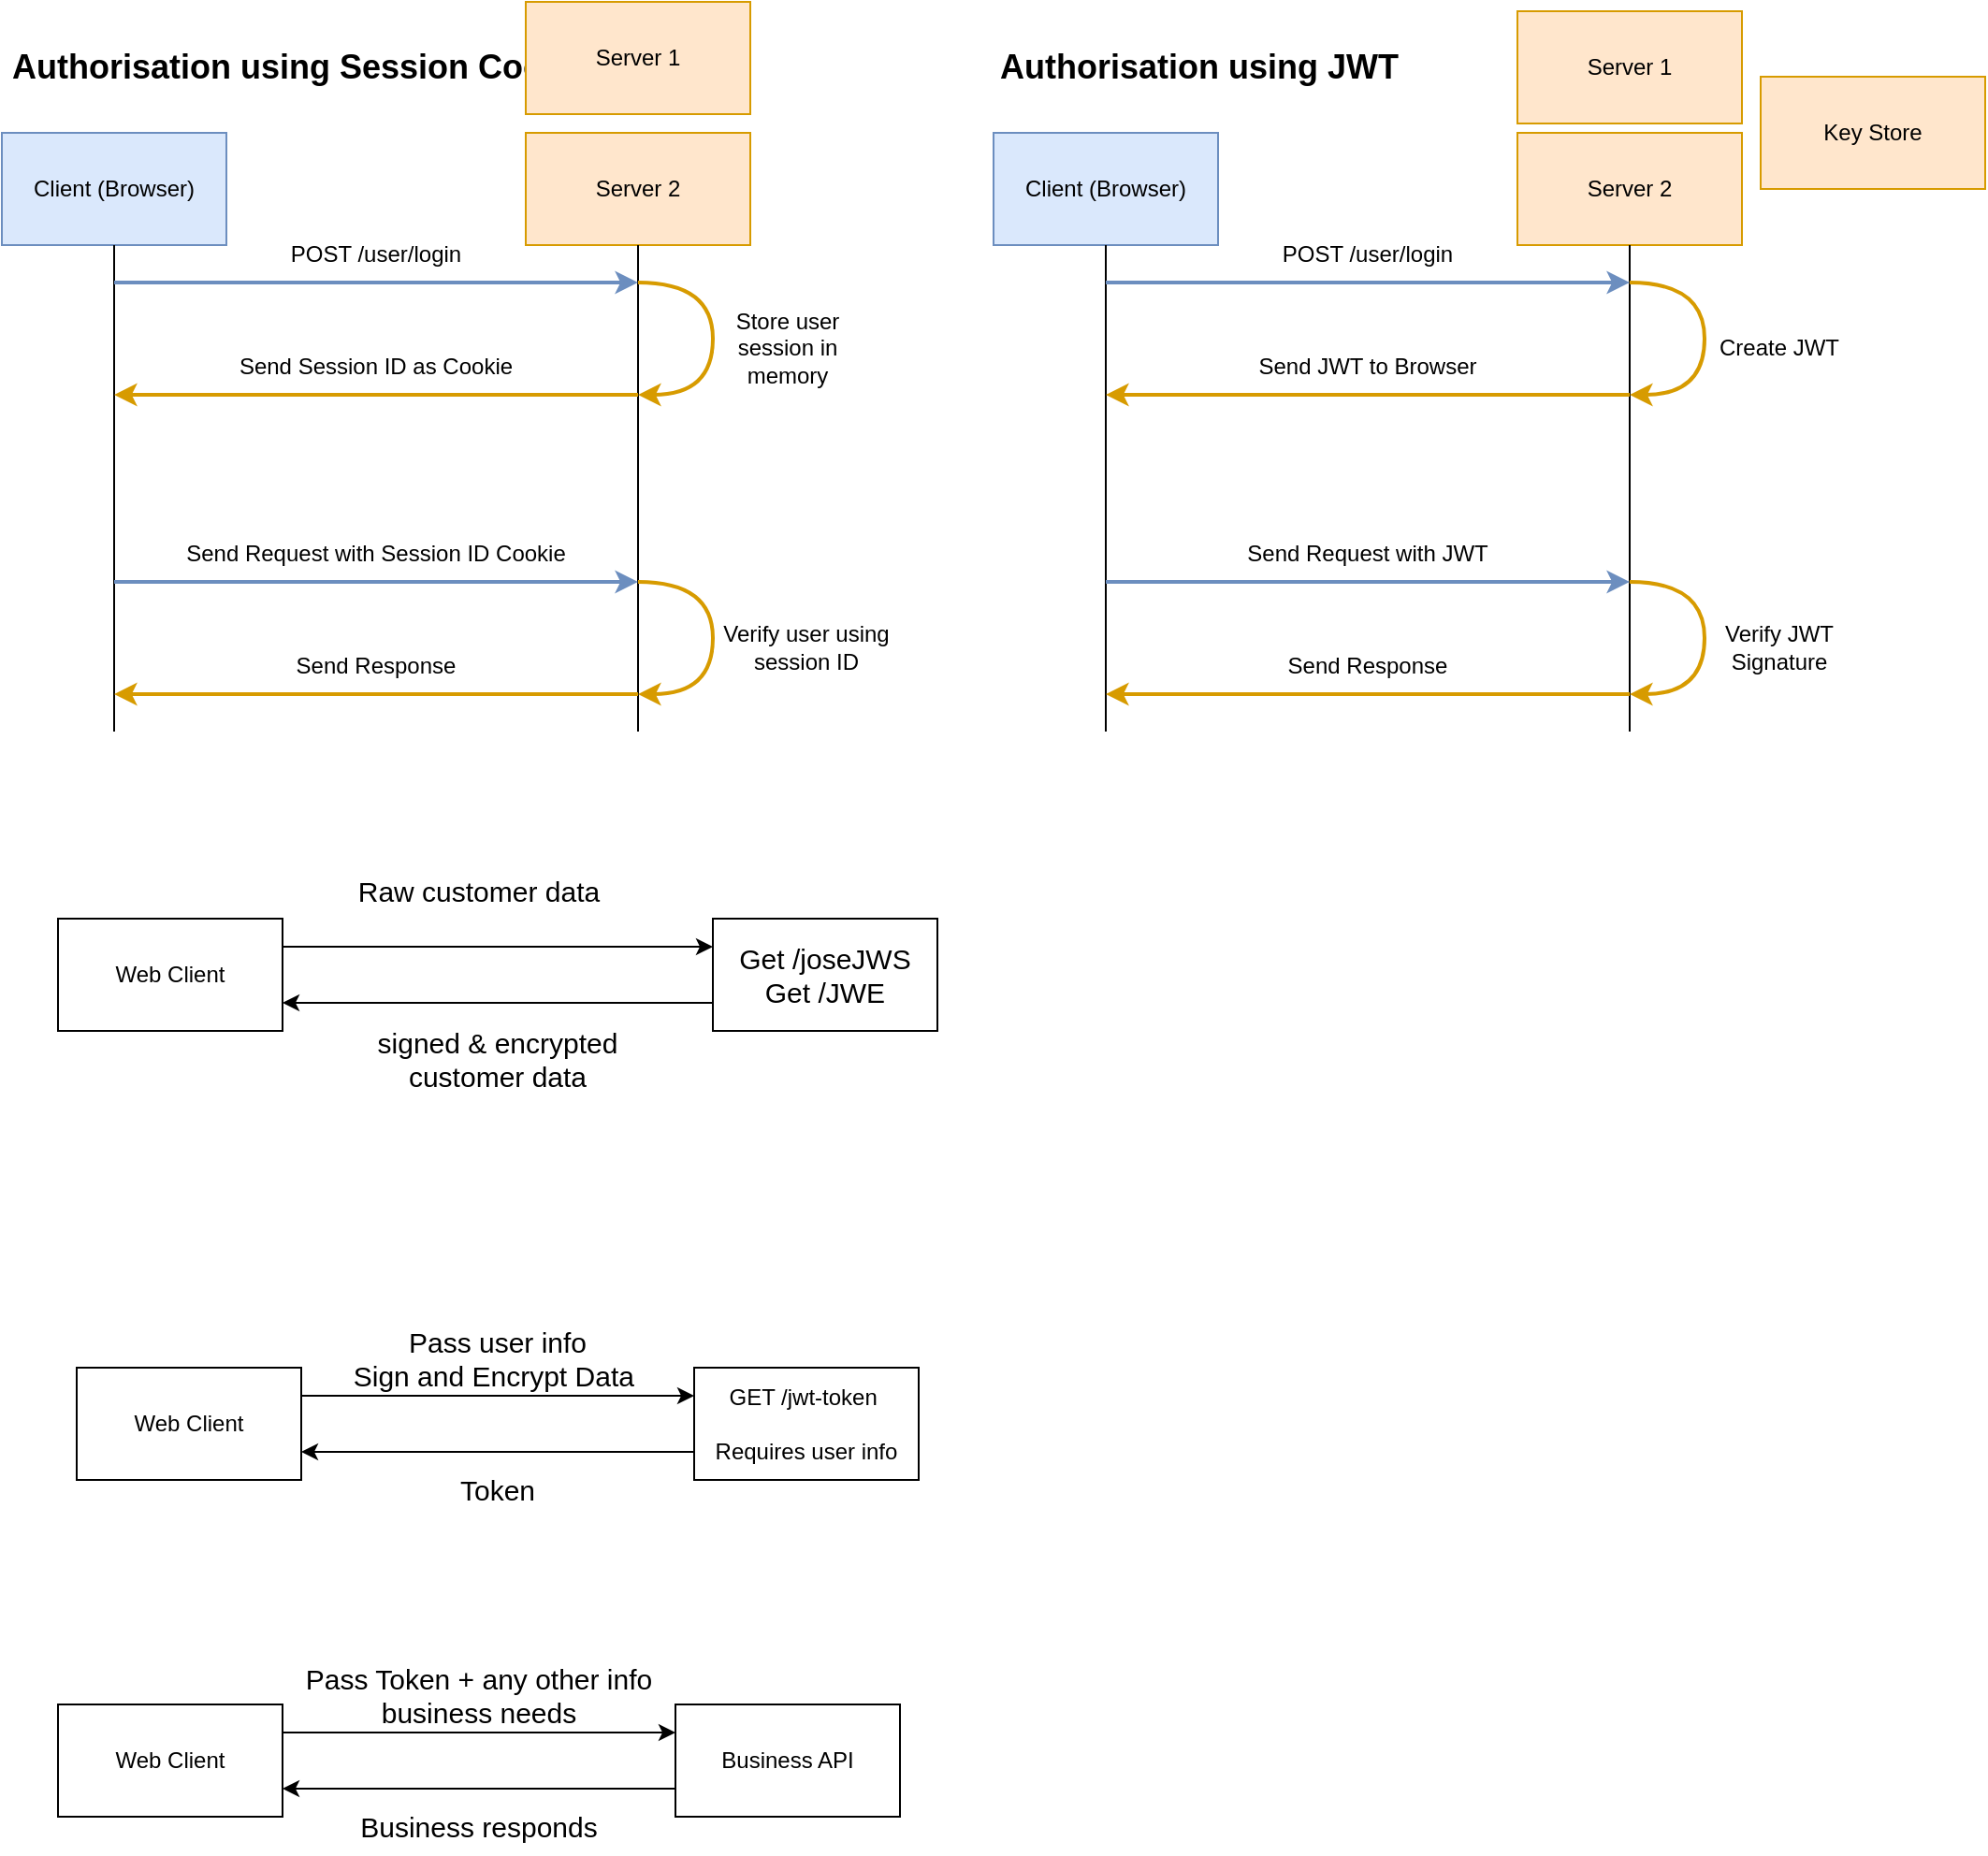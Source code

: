 <mxfile version="16.5.5" type="github">
  <diagram id="XKyUJ3QxMUb8FwtjVgMd" name="Page-1">
    <mxGraphModel dx="687" dy="582" grid="1" gridSize="10" guides="1" tooltips="1" connect="1" arrows="1" fold="1" page="1" pageScale="1" pageWidth="827" pageHeight="1169" math="0" shadow="0">
      <root>
        <mxCell id="0" />
        <mxCell id="1" parent="0" />
        <mxCell id="D5oGQ2Y8TzflO-PWu_69-1" value="Client (Browser)" style="rounded=0;whiteSpace=wrap;html=1;fillColor=#dae8fc;strokeColor=#6c8ebf;" parent="1" vertex="1">
          <mxGeometry x="180" y="120" width="120" height="60" as="geometry" />
        </mxCell>
        <mxCell id="D5oGQ2Y8TzflO-PWu_69-2" value="Server 2" style="rounded=0;whiteSpace=wrap;html=1;fillColor=#ffe6cc;strokeColor=#d79b00;" parent="1" vertex="1">
          <mxGeometry x="460" y="120" width="120" height="60" as="geometry" />
        </mxCell>
        <mxCell id="D5oGQ2Y8TzflO-PWu_69-3" value="" style="endArrow=none;html=1;rounded=0;entryX=0.5;entryY=1;entryDx=0;entryDy=0;" parent="1" target="D5oGQ2Y8TzflO-PWu_69-1" edge="1">
          <mxGeometry width="50" height="50" relative="1" as="geometry">
            <mxPoint x="240" y="440" as="sourcePoint" />
            <mxPoint x="510" y="370" as="targetPoint" />
          </mxGeometry>
        </mxCell>
        <mxCell id="D5oGQ2Y8TzflO-PWu_69-4" value="" style="endArrow=none;html=1;rounded=0;entryX=0.5;entryY=1;entryDx=0;entryDy=0;" parent="1" target="D5oGQ2Y8TzflO-PWu_69-2" edge="1">
          <mxGeometry width="50" height="50" relative="1" as="geometry">
            <mxPoint x="520" y="440" as="sourcePoint" />
            <mxPoint x="340" y="370" as="targetPoint" />
          </mxGeometry>
        </mxCell>
        <mxCell id="D5oGQ2Y8TzflO-PWu_69-5" value="" style="endArrow=classic;html=1;rounded=0;fillColor=#dae8fc;strokeColor=#6c8ebf;strokeWidth=2;" parent="1" edge="1">
          <mxGeometry width="50" height="50" relative="1" as="geometry">
            <mxPoint x="240" y="200" as="sourcePoint" />
            <mxPoint x="520" y="200" as="targetPoint" />
          </mxGeometry>
        </mxCell>
        <mxCell id="D5oGQ2Y8TzflO-PWu_69-6" value="" style="curved=1;endArrow=classic;html=1;rounded=0;strokeWidth=2;fillColor=#ffe6cc;strokeColor=#d79b00;" parent="1" edge="1">
          <mxGeometry width="50" height="50" relative="1" as="geometry">
            <mxPoint x="520" y="200" as="sourcePoint" />
            <mxPoint x="520" y="260" as="targetPoint" />
            <Array as="points">
              <mxPoint x="560" y="200" />
              <mxPoint x="560" y="260" />
            </Array>
          </mxGeometry>
        </mxCell>
        <mxCell id="D5oGQ2Y8TzflO-PWu_69-7" value="POST /user/login" style="text;html=1;strokeColor=none;fillColor=none;align=center;verticalAlign=middle;whiteSpace=wrap;rounded=0;" parent="1" vertex="1">
          <mxGeometry x="310" y="170" width="140" height="30" as="geometry" />
        </mxCell>
        <mxCell id="D5oGQ2Y8TzflO-PWu_69-8" value="" style="endArrow=classic;html=1;rounded=0;strokeWidth=2;fillColor=#ffe6cc;strokeColor=#d79b00;" parent="1" edge="1">
          <mxGeometry width="50" height="50" relative="1" as="geometry">
            <mxPoint x="520" y="260" as="sourcePoint" />
            <mxPoint x="240" y="260" as="targetPoint" />
          </mxGeometry>
        </mxCell>
        <mxCell id="D5oGQ2Y8TzflO-PWu_69-9" value="Send Session ID as Cookie" style="text;html=1;strokeColor=none;fillColor=none;align=center;verticalAlign=middle;whiteSpace=wrap;rounded=0;" parent="1" vertex="1">
          <mxGeometry x="305" y="230" width="150" height="30" as="geometry" />
        </mxCell>
        <mxCell id="D5oGQ2Y8TzflO-PWu_69-11" value="" style="endArrow=classic;html=1;rounded=0;strokeWidth=2;fillColor=#dae8fc;strokeColor=#6c8ebf;" parent="1" edge="1">
          <mxGeometry width="50" height="50" relative="1" as="geometry">
            <mxPoint x="240" y="360" as="sourcePoint" />
            <mxPoint x="520" y="360" as="targetPoint" />
          </mxGeometry>
        </mxCell>
        <mxCell id="D5oGQ2Y8TzflO-PWu_69-12" value="Send Request with Session ID Cookie" style="text;html=1;strokeColor=none;fillColor=none;align=center;verticalAlign=middle;whiteSpace=wrap;rounded=0;" parent="1" vertex="1">
          <mxGeometry x="275" y="330" width="210" height="30" as="geometry" />
        </mxCell>
        <mxCell id="D5oGQ2Y8TzflO-PWu_69-14" value="" style="endArrow=classic;html=1;rounded=0;strokeWidth=2;fillColor=#ffe6cc;strokeColor=#d79b00;" parent="1" edge="1">
          <mxGeometry width="50" height="50" relative="1" as="geometry">
            <mxPoint x="520" y="420" as="sourcePoint" />
            <mxPoint x="240" y="420" as="targetPoint" />
          </mxGeometry>
        </mxCell>
        <mxCell id="D5oGQ2Y8TzflO-PWu_69-15" value="" style="curved=1;endArrow=classic;html=1;rounded=0;strokeWidth=2;fillColor=#ffe6cc;strokeColor=#d79b00;" parent="1" edge="1">
          <mxGeometry width="50" height="50" relative="1" as="geometry">
            <mxPoint x="520" y="360" as="sourcePoint" />
            <mxPoint x="520" y="420" as="targetPoint" />
            <Array as="points">
              <mxPoint x="560" y="360" />
              <mxPoint x="560" y="420" />
            </Array>
          </mxGeometry>
        </mxCell>
        <mxCell id="D5oGQ2Y8TzflO-PWu_69-16" value="Store user session in memory" style="text;html=1;strokeColor=none;fillColor=none;align=center;verticalAlign=middle;whiteSpace=wrap;rounded=0;" parent="1" vertex="1">
          <mxGeometry x="550" y="210" width="100" height="50" as="geometry" />
        </mxCell>
        <mxCell id="D5oGQ2Y8TzflO-PWu_69-17" value="Verify user using session ID" style="text;html=1;strokeColor=none;fillColor=none;align=center;verticalAlign=middle;whiteSpace=wrap;rounded=0;" parent="1" vertex="1">
          <mxGeometry x="560" y="370" width="100" height="50" as="geometry" />
        </mxCell>
        <mxCell id="D5oGQ2Y8TzflO-PWu_69-18" value="Send Response" style="text;html=1;strokeColor=none;fillColor=none;align=center;verticalAlign=middle;whiteSpace=wrap;rounded=0;" parent="1" vertex="1">
          <mxGeometry x="330" y="390" width="100" height="30" as="geometry" />
        </mxCell>
        <mxCell id="o8beGaKQ4zptSg7oc7rf-1" value="Client (Browser)" style="rounded=0;whiteSpace=wrap;html=1;fillColor=#dae8fc;strokeColor=#6c8ebf;" parent="1" vertex="1">
          <mxGeometry x="710" y="120" width="120" height="60" as="geometry" />
        </mxCell>
        <mxCell id="o8beGaKQ4zptSg7oc7rf-2" value="Server 2" style="rounded=0;whiteSpace=wrap;html=1;fillColor=#ffe6cc;strokeColor=#d79b00;" parent="1" vertex="1">
          <mxGeometry x="990" y="120" width="120" height="60" as="geometry" />
        </mxCell>
        <mxCell id="o8beGaKQ4zptSg7oc7rf-3" value="" style="endArrow=none;html=1;rounded=0;entryX=0.5;entryY=1;entryDx=0;entryDy=0;" parent="1" target="o8beGaKQ4zptSg7oc7rf-1" edge="1">
          <mxGeometry width="50" height="50" relative="1" as="geometry">
            <mxPoint x="770" y="440" as="sourcePoint" />
            <mxPoint x="1040" y="370" as="targetPoint" />
          </mxGeometry>
        </mxCell>
        <mxCell id="o8beGaKQ4zptSg7oc7rf-4" value="" style="endArrow=none;html=1;rounded=0;entryX=0.5;entryY=1;entryDx=0;entryDy=0;" parent="1" target="o8beGaKQ4zptSg7oc7rf-2" edge="1">
          <mxGeometry width="50" height="50" relative="1" as="geometry">
            <mxPoint x="1050" y="440" as="sourcePoint" />
            <mxPoint x="870" y="370" as="targetPoint" />
          </mxGeometry>
        </mxCell>
        <mxCell id="o8beGaKQ4zptSg7oc7rf-5" value="" style="endArrow=classic;html=1;rounded=0;fillColor=#dae8fc;strokeColor=#6c8ebf;strokeWidth=2;" parent="1" edge="1">
          <mxGeometry width="50" height="50" relative="1" as="geometry">
            <mxPoint x="770" y="200" as="sourcePoint" />
            <mxPoint x="1050" y="200" as="targetPoint" />
          </mxGeometry>
        </mxCell>
        <mxCell id="o8beGaKQ4zptSg7oc7rf-6" value="" style="curved=1;endArrow=classic;html=1;rounded=0;strokeWidth=2;fillColor=#ffe6cc;strokeColor=#d79b00;" parent="1" edge="1">
          <mxGeometry width="50" height="50" relative="1" as="geometry">
            <mxPoint x="1050" y="200" as="sourcePoint" />
            <mxPoint x="1050" y="260" as="targetPoint" />
            <Array as="points">
              <mxPoint x="1090" y="200" />
              <mxPoint x="1090" y="260" />
            </Array>
          </mxGeometry>
        </mxCell>
        <mxCell id="o8beGaKQ4zptSg7oc7rf-7" value="POST /user/login" style="text;html=1;strokeColor=none;fillColor=none;align=center;verticalAlign=middle;whiteSpace=wrap;rounded=0;" parent="1" vertex="1">
          <mxGeometry x="840" y="170" width="140" height="30" as="geometry" />
        </mxCell>
        <mxCell id="o8beGaKQ4zptSg7oc7rf-8" value="" style="endArrow=classic;html=1;rounded=0;strokeWidth=2;fillColor=#ffe6cc;strokeColor=#d79b00;" parent="1" edge="1">
          <mxGeometry width="50" height="50" relative="1" as="geometry">
            <mxPoint x="1050" y="260" as="sourcePoint" />
            <mxPoint x="770" y="260" as="targetPoint" />
          </mxGeometry>
        </mxCell>
        <mxCell id="o8beGaKQ4zptSg7oc7rf-9" value="Send JWT to Browser" style="text;html=1;strokeColor=none;fillColor=none;align=center;verticalAlign=middle;whiteSpace=wrap;rounded=0;" parent="1" vertex="1">
          <mxGeometry x="835" y="230" width="150" height="30" as="geometry" />
        </mxCell>
        <mxCell id="o8beGaKQ4zptSg7oc7rf-10" value="" style="endArrow=classic;html=1;rounded=0;strokeWidth=2;fillColor=#dae8fc;strokeColor=#6c8ebf;" parent="1" edge="1">
          <mxGeometry width="50" height="50" relative="1" as="geometry">
            <mxPoint x="770" y="360" as="sourcePoint" />
            <mxPoint x="1050" y="360" as="targetPoint" />
          </mxGeometry>
        </mxCell>
        <mxCell id="o8beGaKQ4zptSg7oc7rf-11" value="Send Request with JWT" style="text;html=1;strokeColor=none;fillColor=none;align=center;verticalAlign=middle;whiteSpace=wrap;rounded=0;" parent="1" vertex="1">
          <mxGeometry x="805" y="330" width="210" height="30" as="geometry" />
        </mxCell>
        <mxCell id="o8beGaKQ4zptSg7oc7rf-12" value="" style="endArrow=classic;html=1;rounded=0;strokeWidth=2;fillColor=#ffe6cc;strokeColor=#d79b00;" parent="1" edge="1">
          <mxGeometry width="50" height="50" relative="1" as="geometry">
            <mxPoint x="1050" y="420" as="sourcePoint" />
            <mxPoint x="770" y="420" as="targetPoint" />
          </mxGeometry>
        </mxCell>
        <mxCell id="o8beGaKQ4zptSg7oc7rf-13" value="" style="curved=1;endArrow=classic;html=1;rounded=0;strokeWidth=2;fillColor=#ffe6cc;strokeColor=#d79b00;" parent="1" edge="1">
          <mxGeometry width="50" height="50" relative="1" as="geometry">
            <mxPoint x="1050" y="360" as="sourcePoint" />
            <mxPoint x="1050" y="420" as="targetPoint" />
            <Array as="points">
              <mxPoint x="1090" y="360" />
              <mxPoint x="1090" y="420" />
            </Array>
          </mxGeometry>
        </mxCell>
        <mxCell id="o8beGaKQ4zptSg7oc7rf-14" value="Create JWT" style="text;html=1;strokeColor=none;fillColor=none;align=center;verticalAlign=middle;whiteSpace=wrap;rounded=0;" parent="1" vertex="1">
          <mxGeometry x="1080" y="210" width="100" height="50" as="geometry" />
        </mxCell>
        <mxCell id="o8beGaKQ4zptSg7oc7rf-15" value="Verify JWT Signature" style="text;html=1;strokeColor=none;fillColor=none;align=center;verticalAlign=middle;whiteSpace=wrap;rounded=0;" parent="1" vertex="1">
          <mxGeometry x="1080" y="370" width="100" height="50" as="geometry" />
        </mxCell>
        <mxCell id="o8beGaKQ4zptSg7oc7rf-16" value="Send Response" style="text;html=1;strokeColor=none;fillColor=none;align=center;verticalAlign=middle;whiteSpace=wrap;rounded=0;" parent="1" vertex="1">
          <mxGeometry x="860" y="390" width="100" height="30" as="geometry" />
        </mxCell>
        <mxCell id="o8beGaKQ4zptSg7oc7rf-17" value="&lt;b&gt;&lt;font style=&quot;font-size: 18px&quot;&gt;Authorisation using Session Cookie&lt;/font&gt;&lt;/b&gt;" style="text;html=1;strokeColor=none;fillColor=none;align=center;verticalAlign=middle;whiteSpace=wrap;rounded=0;" parent="1" vertex="1">
          <mxGeometry x="180" y="70" width="320" height="30" as="geometry" />
        </mxCell>
        <mxCell id="o8beGaKQ4zptSg7oc7rf-18" value="&lt;b&gt;&lt;font style=&quot;font-size: 18px&quot;&gt;Authorisation using JWT&lt;/font&gt;&lt;/b&gt;" style="text;html=1;strokeColor=none;fillColor=none;align=center;verticalAlign=middle;whiteSpace=wrap;rounded=0;" parent="1" vertex="1">
          <mxGeometry x="710" y="70" width="220" height="30" as="geometry" />
        </mxCell>
        <mxCell id="o8beGaKQ4zptSg7oc7rf-20" value="Server 1" style="rounded=0;whiteSpace=wrap;html=1;fillColor=#ffe6cc;strokeColor=#d79b00;" parent="1" vertex="1">
          <mxGeometry x="990" y="55" width="120" height="60" as="geometry" />
        </mxCell>
        <mxCell id="o8beGaKQ4zptSg7oc7rf-21" value="Server 1" style="rounded=0;whiteSpace=wrap;html=1;fillColor=#ffe6cc;strokeColor=#d79b00;" parent="1" vertex="1">
          <mxGeometry x="460" y="50" width="120" height="60" as="geometry" />
        </mxCell>
        <mxCell id="o8beGaKQ4zptSg7oc7rf-22" value="Key Store" style="rounded=0;whiteSpace=wrap;html=1;fillColor=#ffe6cc;strokeColor=#d79b00;" parent="1" vertex="1">
          <mxGeometry x="1120" y="90" width="120" height="60" as="geometry" />
        </mxCell>
        <mxCell id="XfJzxdAHTSkt6kssH9MW-1" value="GET /jwt-token&amp;nbsp;&lt;br&gt;&lt;br&gt;Requires user info" style="rounded=0;whiteSpace=wrap;html=1;" vertex="1" parent="1">
          <mxGeometry x="550" y="780" width="120" height="60" as="geometry" />
        </mxCell>
        <mxCell id="XfJzxdAHTSkt6kssH9MW-2" value="Web Client" style="rounded=0;whiteSpace=wrap;html=1;" vertex="1" parent="1">
          <mxGeometry x="220" y="780" width="120" height="60" as="geometry" />
        </mxCell>
        <mxCell id="XfJzxdAHTSkt6kssH9MW-3" value="" style="endArrow=classic;html=1;rounded=0;exitX=1;exitY=0.25;exitDx=0;exitDy=0;entryX=0;entryY=0.25;entryDx=0;entryDy=0;" edge="1" parent="1" source="XfJzxdAHTSkt6kssH9MW-2" target="XfJzxdAHTSkt6kssH9MW-1">
          <mxGeometry width="50" height="50" relative="1" as="geometry">
            <mxPoint x="470" y="940" as="sourcePoint" />
            <mxPoint x="520" y="890" as="targetPoint" />
          </mxGeometry>
        </mxCell>
        <mxCell id="XfJzxdAHTSkt6kssH9MW-4" value="" style="endArrow=classic;html=1;rounded=0;entryX=1;entryY=0.75;entryDx=0;entryDy=0;exitX=0;exitY=0.75;exitDx=0;exitDy=0;" edge="1" parent="1" source="XfJzxdAHTSkt6kssH9MW-1" target="XfJzxdAHTSkt6kssH9MW-2">
          <mxGeometry width="50" height="50" relative="1" as="geometry">
            <mxPoint x="470" y="940" as="sourcePoint" />
            <mxPoint x="520" y="890" as="targetPoint" />
          </mxGeometry>
        </mxCell>
        <mxCell id="XfJzxdAHTSkt6kssH9MW-5" value="&lt;font style=&quot;font-size: 15px&quot;&gt;Pass user info&lt;br&gt;Sign and Encrypt Data&amp;nbsp;&lt;br&gt;&lt;/font&gt;" style="text;html=1;strokeColor=none;fillColor=none;align=center;verticalAlign=middle;whiteSpace=wrap;rounded=0;" vertex="1" parent="1">
          <mxGeometry x="350" y="760" width="190" height="30" as="geometry" />
        </mxCell>
        <mxCell id="XfJzxdAHTSkt6kssH9MW-6" value="Web Client" style="rounded=0;whiteSpace=wrap;html=1;" vertex="1" parent="1">
          <mxGeometry x="210" y="540" width="120" height="60" as="geometry" />
        </mxCell>
        <mxCell id="XfJzxdAHTSkt6kssH9MW-7" value="Get /joseJWS&lt;br&gt;Get /JWE" style="rounded=0;whiteSpace=wrap;html=1;fontSize=15;" vertex="1" parent="1">
          <mxGeometry x="560" y="540" width="120" height="60" as="geometry" />
        </mxCell>
        <mxCell id="XfJzxdAHTSkt6kssH9MW-8" value="" style="endArrow=classic;html=1;rounded=0;fontSize=15;exitX=1;exitY=0.25;exitDx=0;exitDy=0;entryX=0;entryY=0.25;entryDx=0;entryDy=0;" edge="1" parent="1" source="XfJzxdAHTSkt6kssH9MW-6" target="XfJzxdAHTSkt6kssH9MW-7">
          <mxGeometry width="50" height="50" relative="1" as="geometry">
            <mxPoint x="460" y="800" as="sourcePoint" />
            <mxPoint x="510" y="750" as="targetPoint" />
          </mxGeometry>
        </mxCell>
        <mxCell id="XfJzxdAHTSkt6kssH9MW-9" value="" style="endArrow=classic;html=1;rounded=0;fontSize=15;entryX=1;entryY=0.75;entryDx=0;entryDy=0;exitX=0;exitY=0.75;exitDx=0;exitDy=0;" edge="1" parent="1" source="XfJzxdAHTSkt6kssH9MW-7" target="XfJzxdAHTSkt6kssH9MW-6">
          <mxGeometry width="50" height="50" relative="1" as="geometry">
            <mxPoint x="460" y="800" as="sourcePoint" />
            <mxPoint x="510" y="750" as="targetPoint" />
          </mxGeometry>
        </mxCell>
        <mxCell id="XfJzxdAHTSkt6kssH9MW-10" value="&lt;font style=&quot;font-size: 15px&quot;&gt;Raw customer data&lt;span style=&quot;color: rgba(0 , 0 , 0 , 0) ; font-family: monospace ; font-size: 0px&quot;&gt;%3CmxGraphModel%3E%3Croot%3E%3CmxCell%20id%3D%220%22%2F%3E%3CmxCell%20id%3D%221%22%20parent%3D%220%22%2F%3E%3CmxCell%20id%3D%222%22%20value%3D%22%26lt%3Bfont%20style%3D%26quot%3Bfont-size%3A%2015px%26quot%3B%26gt%3BPass%20user%20info%26lt%3Bbr%26gt%3BSign%20and%20Encrypt%20Data%26amp%3Bnbsp%3B%26lt%3Bbr%26gt%3B%26lt%3B%2Ffont%26gt%3B%22%20style%3D%22text%3Bhtml%3D1%3BstrokeColor%3Dnone%3BfillColor%3Dnone%3Balign%3Dcenter%3BverticalAlign%3Dmiddle%3BwhiteSpace%3Dwrap%3Brounded%3D0%3B%22%20vertex%3D%221%22%20parent%3D%221%22%3E%3CmxGeometry%20x%3D%22340%22%20y%3D%22670%22%20width%3D%22190%22%20height%3D%2230%22%20as%3D%22geometry%22%2F%3E%3C%2FmxCell%3E%3C%2Froot%3E%3C%2FmxGraphModel%3E&lt;/span&gt;&lt;br&gt;&lt;/font&gt;" style="text;html=1;strokeColor=none;fillColor=none;align=center;verticalAlign=middle;whiteSpace=wrap;rounded=0;" vertex="1" parent="1">
          <mxGeometry x="340" y="510" width="190" height="30" as="geometry" />
        </mxCell>
        <mxCell id="XfJzxdAHTSkt6kssH9MW-11" value="&lt;font style=&quot;font-size: 15px&quot;&gt;signed &amp;amp; encrypted customer data&lt;span style=&quot;color: rgba(0 , 0 , 0 , 0) ; font-family: monospace ; font-size: 0px&quot;&gt;%3CmxGraphModel%3E%3Croot%3E%3CmxCell%20id%3D%220%22%2F%3E%3CmxCell%20id%3D%221%22%20parent%3D%220%22%2F%3E%3CmxCell%20id%3D%222%22%20value%3D%22%26lt%3Bfont%20style%3D%26quot%3Bfont-size%3A%2015px%26quot%3B%26gt%3BPass%20user%20info%26lt%3Bbr%26gt%3BSign%20and%20Encrypt%20Data%26amp%3Bnbsp%3B%26lt%3Bbr%26gt%3B%26lt%3B%2Ffont%26gt%3B%22%20style%3D%22text%3Bhtml%3D1%3BstrokeColor%3Dnone%3BfillColor%3Dnone%3Balign%3Dcenter%3BverticalAlign%3Dmiddle%3BwhiteSpace%3Dwrap%3Brounded%3D0%3B%22%20vertex%3D%221%22%20parent%3D%221%22%3E%3CmxGeometry%20x%3D%22340%22%20y%3D%22670%22%20width%3D%22190%22%20height%3D%2230%22%20as%3D%22geometry%22%2F%3E%3C%2FmxCell%3E%3C%2Froot%3E%3C%2FmxGraphModel%3E&lt;/span&gt;&lt;br&gt;&lt;/font&gt;" style="text;html=1;strokeColor=none;fillColor=none;align=center;verticalAlign=middle;whiteSpace=wrap;rounded=0;" vertex="1" parent="1">
          <mxGeometry x="350" y="600" width="190" height="30" as="geometry" />
        </mxCell>
        <mxCell id="XfJzxdAHTSkt6kssH9MW-12" value="&lt;font style=&quot;font-size: 15px&quot;&gt;Token&lt;br&gt;&lt;/font&gt;" style="text;html=1;strokeColor=none;fillColor=none;align=center;verticalAlign=middle;whiteSpace=wrap;rounded=0;" vertex="1" parent="1">
          <mxGeometry x="350" y="830" width="190" height="30" as="geometry" />
        </mxCell>
        <mxCell id="XfJzxdAHTSkt6kssH9MW-19" value="Business API" style="rounded=0;whiteSpace=wrap;html=1;" vertex="1" parent="1">
          <mxGeometry x="540" y="960" width="120" height="60" as="geometry" />
        </mxCell>
        <mxCell id="XfJzxdAHTSkt6kssH9MW-20" value="Web Client" style="rounded=0;whiteSpace=wrap;html=1;" vertex="1" parent="1">
          <mxGeometry x="210" y="960" width="120" height="60" as="geometry" />
        </mxCell>
        <mxCell id="XfJzxdAHTSkt6kssH9MW-21" value="" style="endArrow=classic;html=1;rounded=0;exitX=1;exitY=0.25;exitDx=0;exitDy=0;entryX=0;entryY=0.25;entryDx=0;entryDy=0;" edge="1" parent="1" source="XfJzxdAHTSkt6kssH9MW-20" target="XfJzxdAHTSkt6kssH9MW-19">
          <mxGeometry width="50" height="50" relative="1" as="geometry">
            <mxPoint x="460" y="1120" as="sourcePoint" />
            <mxPoint x="510" y="1070" as="targetPoint" />
          </mxGeometry>
        </mxCell>
        <mxCell id="XfJzxdAHTSkt6kssH9MW-22" value="" style="endArrow=classic;html=1;rounded=0;entryX=1;entryY=0.75;entryDx=0;entryDy=0;exitX=0;exitY=0.75;exitDx=0;exitDy=0;" edge="1" parent="1" source="XfJzxdAHTSkt6kssH9MW-19" target="XfJzxdAHTSkt6kssH9MW-20">
          <mxGeometry width="50" height="50" relative="1" as="geometry">
            <mxPoint x="460" y="1120" as="sourcePoint" />
            <mxPoint x="510" y="1070" as="targetPoint" />
          </mxGeometry>
        </mxCell>
        <mxCell id="XfJzxdAHTSkt6kssH9MW-23" value="&lt;font style=&quot;font-size: 15px&quot;&gt;Pass Token + any other info business needs&lt;br&gt;&lt;/font&gt;" style="text;html=1;strokeColor=none;fillColor=none;align=center;verticalAlign=middle;whiteSpace=wrap;rounded=0;" vertex="1" parent="1">
          <mxGeometry x="340" y="940" width="190" height="30" as="geometry" />
        </mxCell>
        <mxCell id="XfJzxdAHTSkt6kssH9MW-24" value="&lt;font style=&quot;font-size: 15px&quot;&gt;Business responds&lt;br&gt;&lt;/font&gt;" style="text;html=1;strokeColor=none;fillColor=none;align=center;verticalAlign=middle;whiteSpace=wrap;rounded=0;" vertex="1" parent="1">
          <mxGeometry x="340" y="1010" width="190" height="30" as="geometry" />
        </mxCell>
      </root>
    </mxGraphModel>
  </diagram>
</mxfile>
